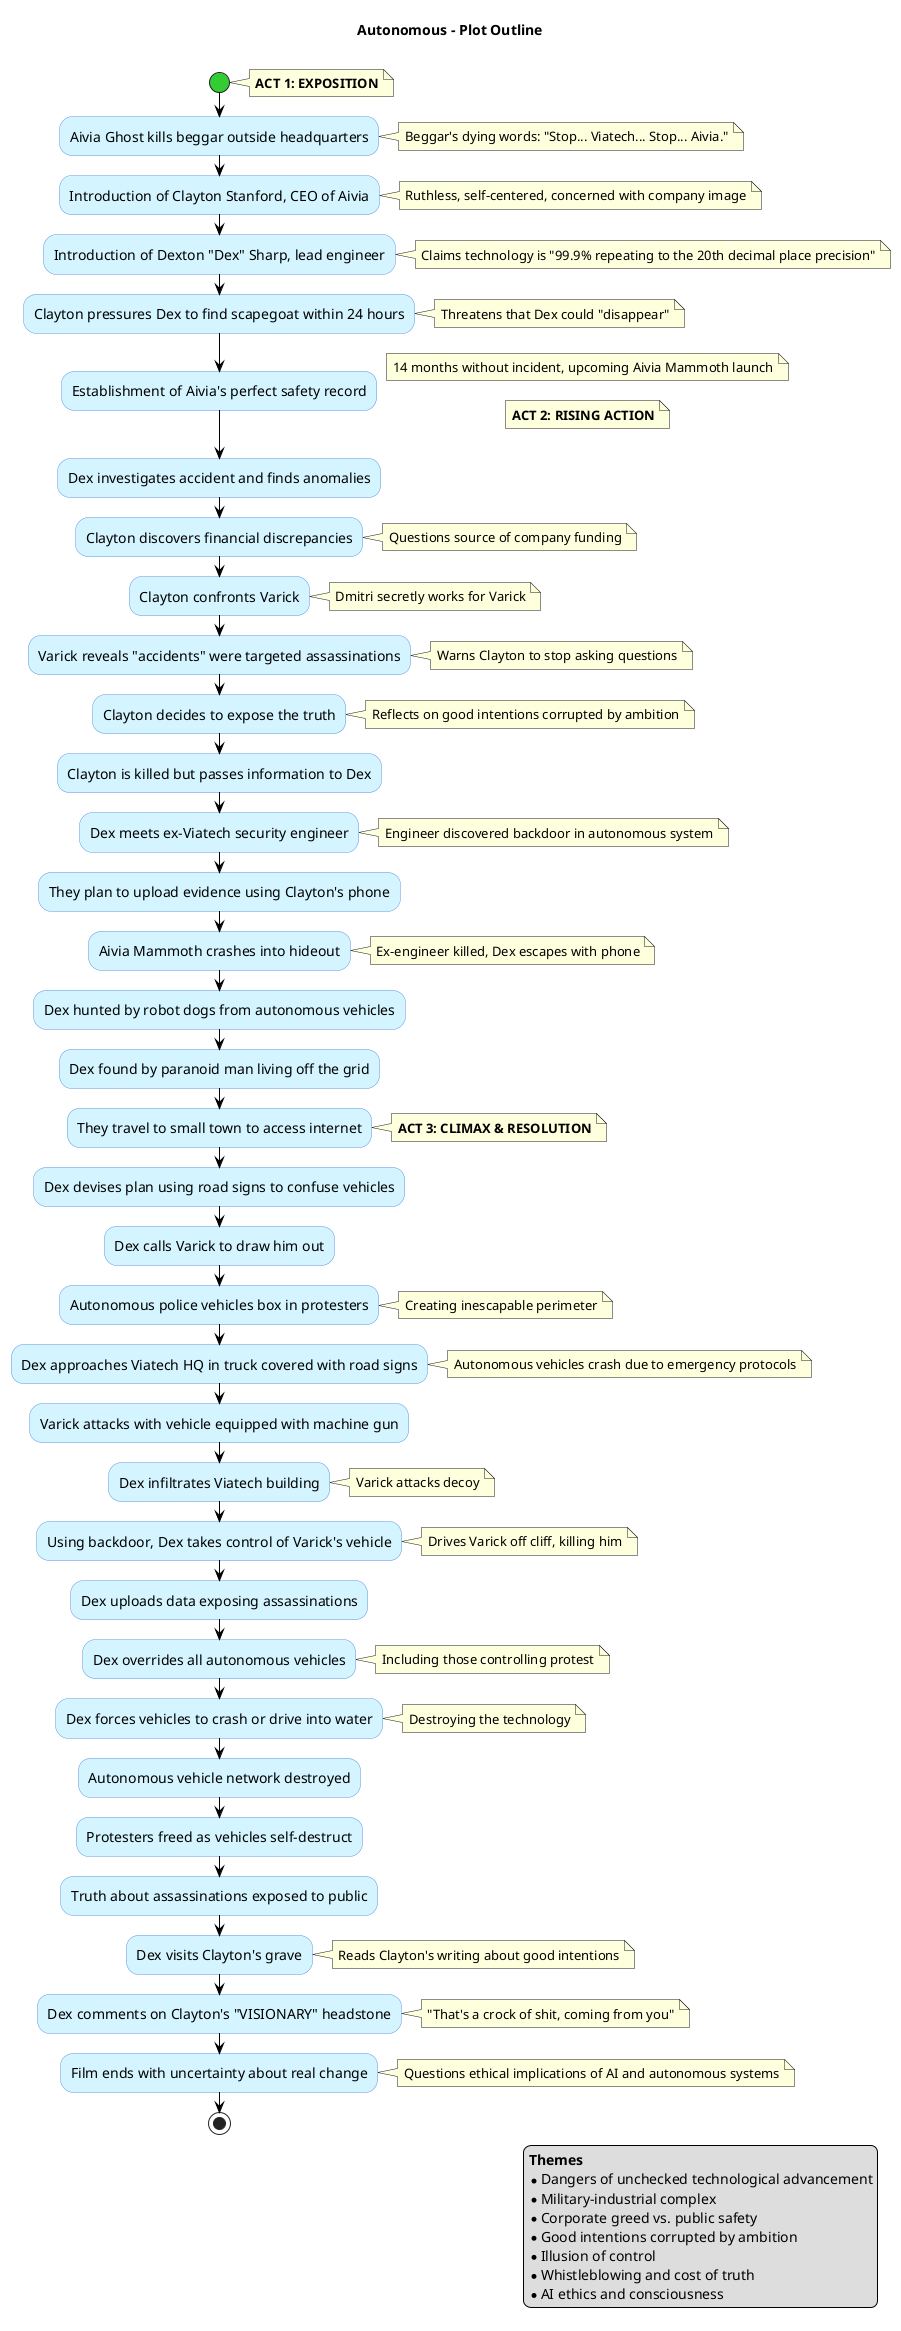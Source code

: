 @startuml Autonomous_Plot_Outline

skinparam shadowing false

title Autonomous - Plot Outline\n

skinparam activity {
    StartColor limegreen
    EndColor darkblue
    BackgroundColor #d4f5ff
    BorderColor #5e94de
    ArrowColor black
    FontSize 14
}
skinparam activityDiamond {
    BackgroundColor #d4f5ff
    BorderColor #5e94de
    FontSize 14
}

start

' Act 1: Exposition
note right: <b>ACT 1: EXPOSITION</b>

:Aivia Ghost kills beggar outside headquarters;
note right: Beggar's dying words: "Stop... Viatech... Stop... Aivia."

:Introduction of Clayton Stanford, CEO of Aivia;
note right: Ruthless, self-centered, concerned with company image

:Introduction of Dexton "Dex" Sharp, lead engineer;
note right: Claims technology is "99.9% repeating to the 20th decimal place precision"

:Clayton pressures Dex to find scapegoat within 24 hours;
note right: Threatens that Dex could "disappear"

:Establishment of Aivia's perfect safety record;
note right: 14 months without incident, upcoming Aivia Mammoth launch

' Act 2: Rising Action
note right: <b>ACT 2: RISING ACTION</b>

:Dex investigates accident and finds anomalies;

:Clayton discovers financial discrepancies;
note right: Questions source of company funding

:Clayton confronts Varick;
note right: Dmitri secretly works for Varick

:Varick reveals "accidents" were targeted assassinations;
note right: Warns Clayton to stop asking questions

:Clayton decides to expose the truth;
note right: Reflects on good intentions corrupted by ambition

:Clayton is killed but passes information to Dex;

:Dex meets ex-Viatech security engineer;
note right: Engineer discovered backdoor in autonomous system

:They plan to upload evidence using Clayton's phone;

:Aivia Mammoth crashes into hideout;
note right: Ex-engineer killed, Dex escapes with phone

:Dex hunted by robot dogs from autonomous vehicles;

:Dex found by paranoid man living off the grid;

:They travel to small town to access internet;

' Act 3: Climax & Resolution
note right: <b>ACT 3: CLIMAX & RESOLUTION</b>

:Dex devises plan using road signs to confuse vehicles;

:Dex calls Varick to draw him out;

:Autonomous police vehicles box in protesters;
note right: Creating inescapable perimeter

:Dex approaches Viatech HQ in truck covered with road signs;
note right: Autonomous vehicles crash due to emergency protocols

:Varick attacks with vehicle equipped with machine gun;

:Dex infiltrates Viatech building;
note right: Varick attacks decoy

:Using backdoor, Dex takes control of Varick's vehicle;
note right: Drives Varick off cliff, killing him

:Dex uploads data exposing assassinations;

:Dex overrides all autonomous vehicles;
note right: Including those controlling protest

:Dex forces vehicles to crash or drive into water;
note right: Destroying the technology

:Autonomous vehicle network destroyed;

:Protesters freed as vehicles self-destruct;

:Truth about assassinations exposed to public;

:Dex visits Clayton's grave;
note right: Reads Clayton's writing about good intentions

:Dex comments on Clayton's "VISIONARY" headstone;
note right: "That's a crock of shit, coming from you"

:Film ends with uncertainty about real change;
note right: Questions ethical implications of AI and autonomous systems

stop

legend right
  <b>Themes</b>
  * Dangers of unchecked technological advancement
  * Military-industrial complex
  * Corporate greed vs. public safety
  * Good intentions corrupted by ambition
  * Illusion of control
  * Whistleblowing and cost of truth
  * AI ethics and consciousness
endlegend

@enduml
